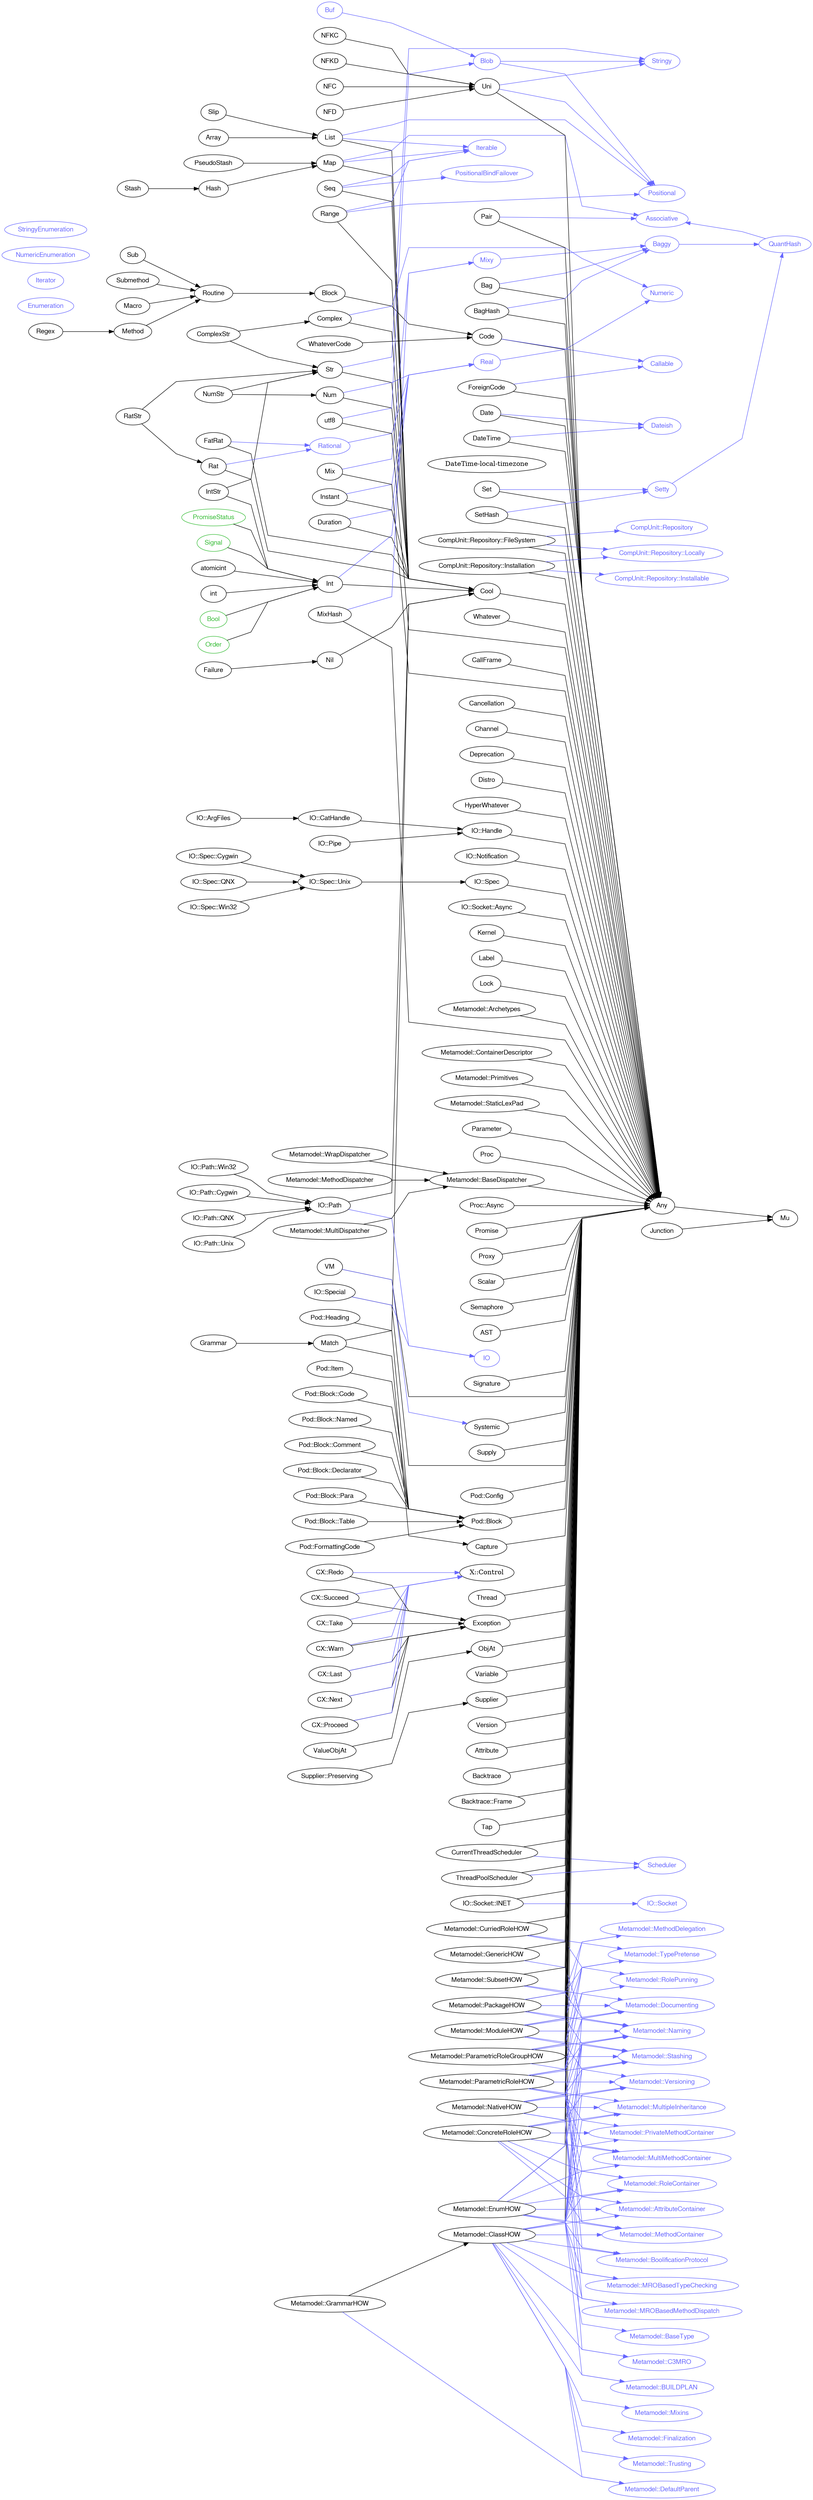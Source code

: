 digraph "perl6-type-graph" {
    rankdir=LR;
    splines=polyline;
    overlap=false; 
    // Layout hints

    subgraph "cluster: Mu children" {
        rank=same;
        style=invis;
        "Any";
        "Junction";
    }
    subgraph "cluster: Pod:: top level" {
        rank=same;
        style=invis;
        "Pod::Config";
        "Pod::Block";
    }
    subgraph "cluster: Date/time handling" {
        rank=same;
        style=invis;
        "Date";
        "DateTime";
        "DateTime-local-timezone";
    }
    subgraph "cluster: Collection roles" {
        rank=same;
        style=invis;
        "Positional";
        "Associative";
        "Baggy";
    }

    // Types
    "Mu" [color="#000000", fontcolor="#000000", href="/type/Mu", fontname="FreeSans"];
    "Any" [color="#000000", fontcolor="#000000", href="/type/Any", fontname="FreeSans"];
    "AST" [color="#000000", fontcolor="#000000", href="/type/AST", fontname="FreeSans"];
    "Cool" [color="#000000", fontcolor="#000000", href="/type/Cool", fontname="FreeSans"];
    "Positional" [color="#6666FF", fontcolor="#6666FF", href="/type/Positional", fontname="FreeSans"];
    "Iterable" [color="#6666FF", fontcolor="#6666FF", href="/type/Iterable", fontname="FreeSans"];
    "List" [color="#000000", fontcolor="#000000", href="/type/List", fontname="FreeSans"];
    "Array" [color="#000000", fontcolor="#000000", href="/type/Array", fontname="FreeSans"];
    "Associative" [color="#6666FF", fontcolor="#6666FF", href="/type/Associative", fontname="FreeSans"];
    "Attribute" [color="#000000", fontcolor="#000000", href="/type/Attribute", fontname="FreeSans"];
    "Backtrace" [color="#000000", fontcolor="#000000", href="/type/Backtrace", fontname="FreeSans"];
    "Backtrace::Frame" [color="#000000", fontcolor="#000000", href="/type/Backtrace::Frame", fontname="FreeSans"];
    "QuantHash" [color="#6666FF", fontcolor="#6666FF", href="/type/QuantHash", fontname="FreeSans"];
    "Baggy" [color="#6666FF", fontcolor="#6666FF", href="/type/Baggy", fontname="FreeSans"];
    "Bag" [color="#000000", fontcolor="#000000", href="/type/Bag", fontname="FreeSans"];
    "BagHash" [color="#000000", fontcolor="#000000", href="/type/BagHash", fontname="FreeSans"];
    "Stringy" [color="#6666FF", fontcolor="#6666FF", href="/type/Stringy", fontname="FreeSans"];
    "Blob" [color="#6666FF", fontcolor="#6666FF", href="/type/Blob", fontname="FreeSans"];
    "Callable" [color="#6666FF", fontcolor="#6666FF", href="/type/Callable", fontname="FreeSans"];
    "Code" [color="#000000", fontcolor="#000000", href="/type/Code", fontname="FreeSans"];
    "Block" [color="#000000", fontcolor="#000000", href="/type/Block", fontname="FreeSans"];
    "Numeric" [color="#6666FF", fontcolor="#6666FF", href="/type/Numeric", fontname="FreeSans"];
    "Real" [color="#6666FF", fontcolor="#6666FF", href="/type/Real", fontname="FreeSans"];
    "Int" [color="#000000", fontcolor="#000000", href="/type/Int", fontname="FreeSans"];
    "Bool" [color="#33BB33", fontcolor="#33BB33", href="/type/Bool", fontname="FreeSans"];
    "Buf" [color="#6666FF", fontcolor="#6666FF", href="/type/Buf", fontname="FreeSans"];
    "Exception" [color="#000000", fontcolor="#000000", href="/type/Exception", fontname="FreeSans"];
    "CX::Last" [color="#000000", fontcolor="#000000", href="/type/CX::Last", fontname="FreeSans"];
    "CX::Next" [color="#000000", fontcolor="#000000", href="/type/CX::Next", fontname="FreeSans"];
    "CX::Proceed" [color="#000000", fontcolor="#000000", href="/type/CX::Proceed", fontname="FreeSans"];
    "CX::Redo" [color="#000000", fontcolor="#000000", href="/type/CX::Redo", fontname="FreeSans"];
    "CX::Succeed" [color="#000000", fontcolor="#000000", href="/type/CX::Succeed", fontname="FreeSans"];
    "CX::Take" [color="#000000", fontcolor="#000000", href="/type/CX::Take", fontname="FreeSans"];
    "CX::Warn" [color="#000000", fontcolor="#000000", href="/type/CX::Warn", fontname="FreeSans"];
    "CallFrame" [color="#000000", fontcolor="#000000", href="/type/CallFrame", fontname="FreeSans"];
    "Cancellation" [color="#000000", fontcolor="#000000", href="/type/Cancellation", fontname="FreeSans"];
    "Capture" [color="#000000", fontcolor="#000000", href="/type/Capture", fontname="FreeSans"];
    "Channel" [color="#000000", fontcolor="#000000", href="/type/Channel", fontname="FreeSans"];
    "CompUnit::Repository" [color="#6666FF", fontcolor="#6666FF", href="/type/CompUnit::Repository", fontname="FreeSans"];
    "CompUnit::Repository::Locally" [color="#6666FF", fontcolor="#6666FF", href="/type/CompUnit::Repository::Locally", fontname="FreeSans"];
    "CompUnit::Repository::FileSystem" [color="#000000", fontcolor="#000000", href="/type/CompUnit::Repository::FileSystem", fontname="FreeSans"];
    "CompUnit::Repository::Installable" [color="#6666FF", fontcolor="#6666FF", href="/type/CompUnit::Repository::Installable", fontname="FreeSans"];
    "CompUnit::Repository::Installation" [color="#000000", fontcolor="#000000", href="/type/CompUnit::Repository::Installation", fontname="FreeSans"];
    "Complex" [color="#000000", fontcolor="#000000", href="/type/Complex", fontname="FreeSans"];
    "Str" [color="#000000", fontcolor="#000000", href="/type/Str", fontname="FreeSans"];
    "ComplexStr" [color="#000000", fontcolor="#000000", href="/type/ComplexStr", fontname="FreeSans"];
    "Scheduler" [color="#6666FF", fontcolor="#6666FF", href="/type/Scheduler", fontname="FreeSans"];
    "CurrentThreadScheduler" [color="#000000", fontcolor="#000000", href="/type/CurrentThreadScheduler", fontname="FreeSans"];
    "Dateish" [color="#6666FF", fontcolor="#6666FF", href="/type/Dateish", fontname="FreeSans"];
    "Date" [color="#000000", fontcolor="#000000", href="/type/Date", fontname="FreeSans"];
    "DateTime" [color="#000000", fontcolor="#000000", href="/type/DateTime", fontname="FreeSans"];
    "Deprecation" [color="#000000", fontcolor="#000000", href="/type/Deprecation", fontname="FreeSans"];
    "Distro" [color="#000000", fontcolor="#000000", href="/type/Distro", fontname="FreeSans"];
    "Duration" [color="#000000", fontcolor="#000000", href="/type/Duration", fontname="FreeSans"];
    "Enumeration" [color="#6666FF", fontcolor="#6666FF", href="/type/Enumeration", fontname="FreeSans"];
    "Nil" [color="#000000", fontcolor="#000000", href="/type/Nil", fontname="FreeSans"];
    "Failure" [color="#000000", fontcolor="#000000", href="/type/Failure", fontname="FreeSans"];
    "Rational" [color="#6666FF", fontcolor="#6666FF", href="/type/Rational", fontname="FreeSans"];
    "FatRat" [color="#000000", fontcolor="#000000", href="/type/FatRat", fontname="FreeSans"];
    "ForeignCode" [color="#000000", fontcolor="#000000", href="/type/ForeignCode", fontname="FreeSans"];
    "Match" [color="#000000", fontcolor="#000000", href="/type/Match", fontname="FreeSans"];
    "Grammar" [color="#000000", fontcolor="#000000", href="/type/Grammar", fontname="FreeSans"];
    "Map" [color="#000000", fontcolor="#000000", href="/type/Map", fontname="FreeSans"];
    "Hash" [color="#000000", fontcolor="#000000", href="/type/Hash", fontname="FreeSans"];
    "HyperWhatever" [color="#000000", fontcolor="#000000", href="/type/HyperWhatever", fontname="FreeSans"];
    "IO" [color="#6666FF", fontcolor="#6666FF", href="/type/IO", fontname="FreeSans"];
    "IO::Handle" [color="#000000", fontcolor="#000000", href="/type/IO::Handle", fontname="FreeSans"];
    "IO::CatHandle" [color="#000000", fontcolor="#000000", href="/type/IO::CatHandle", fontname="FreeSans"];
    "IO::ArgFiles" [color="#000000", fontcolor="#000000", href="/type/IO::ArgFiles", fontname="FreeSans"];
    "IO::Notification" [color="#000000", fontcolor="#000000", href="/type/IO::Notification", fontname="FreeSans"];
    "IO::Path" [color="#000000", fontcolor="#000000", href="/type/IO::Path", fontname="FreeSans"];
    "IO::Path::Cygwin" [color="#000000", fontcolor="#000000", href="/type/IO::Path::Cygwin", fontname="FreeSans"];
    "IO::Path::QNX" [color="#000000", fontcolor="#000000", href="/type/IO::Path::QNX", fontname="FreeSans"];
    "IO::Path::Unix" [color="#000000", fontcolor="#000000", href="/type/IO::Path::Unix", fontname="FreeSans"];
    "IO::Path::Win32" [color="#000000", fontcolor="#000000", href="/type/IO::Path::Win32", fontname="FreeSans"];
    "IO::Pipe" [color="#000000", fontcolor="#000000", href="/type/IO::Pipe", fontname="FreeSans"];
    "IO::Socket" [color="#6666FF", fontcolor="#6666FF", href="/type/IO::Socket", fontname="FreeSans"];
    "IO::Socket::Async" [color="#000000", fontcolor="#000000", href="/type/IO::Socket::Async", fontname="FreeSans"];
    "IO::Socket::INET" [color="#000000", fontcolor="#000000", href="/type/IO::Socket::INET", fontname="FreeSans"];
    "IO::Spec" [color="#000000", fontcolor="#000000", href="/type/IO::Spec", fontname="FreeSans"];
    "IO::Spec::Unix" [color="#000000", fontcolor="#000000", href="/type/IO::Spec::Unix", fontname="FreeSans"];
    "IO::Spec::Cygwin" [color="#000000", fontcolor="#000000", href="/type/IO::Spec::Cygwin", fontname="FreeSans"];
    "IO::Spec::QNX" [color="#000000", fontcolor="#000000", href="/type/IO::Spec::QNX", fontname="FreeSans"];
    "IO::Spec::Win32" [color="#000000", fontcolor="#000000", href="/type/IO::Spec::Win32", fontname="FreeSans"];
    "IO::Special" [color="#000000", fontcolor="#000000", href="/type/IO::Special", fontname="FreeSans"];
    "Instant" [color="#000000", fontcolor="#000000", href="/type/Instant", fontname="FreeSans"];
    "IntStr" [color="#000000", fontcolor="#000000", href="/type/IntStr", fontname="FreeSans"];
    "Iterator" [color="#6666FF", fontcolor="#6666FF", href="/type/Iterator", fontname="FreeSans"];
    "Junction" [color="#000000", fontcolor="#000000", href="/type/Junction", fontname="FreeSans"];
    "Kernel" [color="#000000", fontcolor="#000000", href="/type/Kernel", fontname="FreeSans"];
    "Label" [color="#000000", fontcolor="#000000", href="/type/Label", fontname="FreeSans"];
    "Lock" [color="#000000", fontcolor="#000000", href="/type/Lock", fontname="FreeSans"];
    "Routine" [color="#000000", fontcolor="#000000", href="/type/Routine", fontname="FreeSans"];
    "Macro" [color="#000000", fontcolor="#000000", href="/type/Macro", fontname="FreeSans"];
    "Metamodel::Archetypes" [color="#000000", fontcolor="#000000", href="/type/Metamodel::Archetypes", fontname="FreeSans"];
    "Metamodel::AttributeContainer" [color="#6666FF", fontcolor="#6666FF", href="/type/Metamodel::AttributeContainer", fontname="FreeSans"];
    "Metamodel::BUILDPLAN" [color="#6666FF", fontcolor="#6666FF", href="/type/Metamodel::BUILDPLAN", fontname="FreeSans"];
    "Metamodel::BaseDispatcher" [color="#000000", fontcolor="#000000", href="/type/Metamodel::BaseDispatcher", fontname="FreeSans"];
    "Metamodel::BaseType" [color="#6666FF", fontcolor="#6666FF", href="/type/Metamodel::BaseType", fontname="FreeSans"];
    "Metamodel::BoolificationProtocol" [color="#6666FF", fontcolor="#6666FF", href="/type/Metamodel::BoolificationProtocol", fontname="FreeSans"];
    "Metamodel::C3MRO" [color="#6666FF", fontcolor="#6666FF", href="/type/Metamodel::C3MRO", fontname="FreeSans"];
    "Metamodel::Naming" [color="#6666FF", fontcolor="#6666FF", href="/type/Metamodel::Naming", fontname="FreeSans"];
    "Metamodel::Documenting" [color="#6666FF", fontcolor="#6666FF", href="/type/Metamodel::Documenting", fontname="FreeSans"];
    "Metamodel::Versioning" [color="#6666FF", fontcolor="#6666FF", href="/type/Metamodel::Versioning", fontname="FreeSans"];
    "Metamodel::Stashing" [color="#6666FF", fontcolor="#6666FF", href="/type/Metamodel::Stashing", fontname="FreeSans"];
    "Metamodel::Finalization" [color="#6666FF", fontcolor="#6666FF", href="/type/Metamodel::Finalization", fontname="FreeSans"];
    "Metamodel::MethodContainer" [color="#6666FF", fontcolor="#6666FF", href="/type/Metamodel::MethodContainer", fontname="FreeSans"];
    "Metamodel::PrivateMethodContainer" [color="#6666FF", fontcolor="#6666FF", href="/type/Metamodel::PrivateMethodContainer", fontname="FreeSans"];
    "Metamodel::MultiMethodContainer" [color="#6666FF", fontcolor="#6666FF", href="/type/Metamodel::MultiMethodContainer", fontname="FreeSans"];
    "Metamodel::RoleContainer" [color="#6666FF", fontcolor="#6666FF", href="/type/Metamodel::RoleContainer", fontname="FreeSans"];
    "Metamodel::MultipleInheritance" [color="#6666FF", fontcolor="#6666FF", href="/type/Metamodel::MultipleInheritance", fontname="FreeSans"];
    "Metamodel::DefaultParent" [color="#6666FF", fontcolor="#6666FF", href="/type/Metamodel::DefaultParent", fontname="FreeSans"];
    "Metamodel::MROBasedMethodDispatch" [color="#6666FF", fontcolor="#6666FF", href="/type/Metamodel::MROBasedMethodDispatch", fontname="FreeSans"];
    "Metamodel::MROBasedTypeChecking" [color="#6666FF", fontcolor="#6666FF", href="/type/Metamodel::MROBasedTypeChecking", fontname="FreeSans"];
    "Metamodel::Trusting" [color="#6666FF", fontcolor="#6666FF", href="/type/Metamodel::Trusting", fontname="FreeSans"];
    "Metamodel::Mixins" [color="#6666FF", fontcolor="#6666FF", href="/type/Metamodel::Mixins", fontname="FreeSans"];
    "Metamodel::ClassHOW" [color="#000000", fontcolor="#000000", href="/type/Metamodel::ClassHOW", fontname="FreeSans"];
    "Metamodel::ConcreteRoleHOW" [color="#000000", fontcolor="#000000", href="/type/Metamodel::ConcreteRoleHOW", fontname="FreeSans"];
    "Metamodel::ContainerDescriptor" [color="#000000", fontcolor="#000000", href="/type/Metamodel::ContainerDescriptor", fontname="FreeSans"];
    "Metamodel::RolePunning" [color="#6666FF", fontcolor="#6666FF", href="/type/Metamodel::RolePunning", fontname="FreeSans"];
    "Metamodel::TypePretense" [color="#6666FF", fontcolor="#6666FF", href="/type/Metamodel::TypePretense", fontname="FreeSans"];
    "Metamodel::CurriedRoleHOW" [color="#000000", fontcolor="#000000", href="/type/Metamodel::CurriedRoleHOW", fontname="FreeSans"];
    "Metamodel::EnumHOW" [color="#000000", fontcolor="#000000", href="/type/Metamodel::EnumHOW", fontname="FreeSans"];
    "Metamodel::GenericHOW" [color="#000000", fontcolor="#000000", href="/type/Metamodel::GenericHOW", fontname="FreeSans"];
    "Metamodel::GrammarHOW" [color="#000000", fontcolor="#000000", href="/type/Metamodel::GrammarHOW", fontname="FreeSans"];
    "Metamodel::MethodDelegation" [color="#6666FF", fontcolor="#6666FF", href="/type/Metamodel::MethodDelegation", fontname="FreeSans"];
    "Metamodel::MethodDispatcher" [color="#000000", fontcolor="#000000", href="/type/Metamodel::MethodDispatcher", fontname="FreeSans"];
    "Metamodel::ModuleHOW" [color="#000000", fontcolor="#000000", href="/type/Metamodel::ModuleHOW", fontname="FreeSans"];
    "Metamodel::MultiDispatcher" [color="#000000", fontcolor="#000000", href="/type/Metamodel::MultiDispatcher", fontname="FreeSans"];
    "Metamodel::NativeHOW" [color="#000000", fontcolor="#000000", href="/type/Metamodel::NativeHOW", fontname="FreeSans"];
    "Metamodel::PackageHOW" [color="#000000", fontcolor="#000000", href="/type/Metamodel::PackageHOW", fontname="FreeSans"];
    "Metamodel::ParametricRoleGroupHOW" [color="#000000", fontcolor="#000000", href="/type/Metamodel::ParametricRoleGroupHOW", fontname="FreeSans"];
    "Metamodel::ParametricRoleHOW" [color="#000000", fontcolor="#000000", href="/type/Metamodel::ParametricRoleHOW", fontname="FreeSans"];
    "Metamodel::Primitives" [color="#000000", fontcolor="#000000", href="/type/Metamodel::Primitives", fontname="FreeSans"];
    "Metamodel::StaticLexPad" [color="#000000", fontcolor="#000000", href="/type/Metamodel::StaticLexPad", fontname="FreeSans"];
    "Metamodel::SubsetHOW" [color="#000000", fontcolor="#000000", href="/type/Metamodel::SubsetHOW", fontname="FreeSans"];
    "Metamodel::WrapDispatcher" [color="#000000", fontcolor="#000000", href="/type/Metamodel::WrapDispatcher", fontname="FreeSans"];
    "Method" [color="#000000", fontcolor="#000000", href="/type/Method", fontname="FreeSans"];
    "Mixy" [color="#6666FF", fontcolor="#6666FF", href="/type/Mixy", fontname="FreeSans"];
    "Mix" [color="#000000", fontcolor="#000000", href="/type/Mix", fontname="FreeSans"];
    "MixHash" [color="#000000", fontcolor="#000000", href="/type/MixHash", fontname="FreeSans"];
    "Uni" [color="#000000", fontcolor="#000000", href="/type/Uni", fontname="FreeSans"];
    "NFC" [color="#000000", fontcolor="#000000", href="/type/NFC", fontname="FreeSans"];
    "NFD" [color="#000000", fontcolor="#000000", href="/type/NFD", fontname="FreeSans"];
    "NFKC" [color="#000000", fontcolor="#000000", href="/type/NFKC", fontname="FreeSans"];
    "NFKD" [color="#000000", fontcolor="#000000", href="/type/NFKD", fontname="FreeSans"];
    "Num" [color="#000000", fontcolor="#000000", href="/type/Num", fontname="FreeSans"];
    "NumStr" [color="#000000", fontcolor="#000000", href="/type/NumStr", fontname="FreeSans"];
    "NumericEnumeration" [color="#6666FF", fontcolor="#6666FF", href="/type/NumericEnumeration", fontname="FreeSans"];
    "ObjAt" [color="#000000", fontcolor="#000000", href="/type/ObjAt", fontname="FreeSans"];
    "Order" [color="#33BB33", fontcolor="#33BB33", href="/type/Order", fontname="FreeSans"];
    "Pair" [color="#000000", fontcolor="#000000", href="/type/Pair", fontname="FreeSans"];
    "Parameter" [color="#000000", fontcolor="#000000", href="/type/Parameter", fontname="FreeSans"];
    "Pod::Block" [color="#000000", fontcolor="#000000", href="/type/Pod::Block", fontname="FreeSans"];
    "Pod::Block::Code" [color="#000000", fontcolor="#000000", href="/type/Pod::Block::Code", fontname="FreeSans"];
    "Pod::Block::Comment" [color="#000000", fontcolor="#000000", href="/type/Pod::Block::Comment", fontname="FreeSans"];
    "Pod::Block::Declarator" [color="#000000", fontcolor="#000000", href="/type/Pod::Block::Declarator", fontname="FreeSans"];
    "Pod::Block::Named" [color="#000000", fontcolor="#000000", href="/type/Pod::Block::Named", fontname="FreeSans"];
    "Pod::Block::Para" [color="#000000", fontcolor="#000000", href="/type/Pod::Block::Para", fontname="FreeSans"];
    "Pod::Block::Table" [color="#000000", fontcolor="#000000", href="/type/Pod::Block::Table", fontname="FreeSans"];
    "Pod::Config" [color="#000000", fontcolor="#000000", href="/type/Pod::Config", fontname="FreeSans"];
    "Pod::FormattingCode" [color="#000000", fontcolor="#000000", href="/type/Pod::FormattingCode", fontname="FreeSans"];
    "Pod::Heading" [color="#000000", fontcolor="#000000", href="/type/Pod::Heading", fontname="FreeSans"];
    "Pod::Item" [color="#000000", fontcolor="#000000", href="/type/Pod::Item", fontname="FreeSans"];
    "PositionalBindFailover" [color="#6666FF", fontcolor="#6666FF", href="/type/PositionalBindFailover", fontname="FreeSans"];
    "Proc" [color="#000000", fontcolor="#000000", href="/type/Proc", fontname="FreeSans"];
    "Proc::Async" [color="#000000", fontcolor="#000000", href="/type/Proc::Async", fontname="FreeSans"];
    "Promise" [color="#000000", fontcolor="#000000", href="/type/Promise", fontname="FreeSans"];
    "PromiseStatus" [color="#33BB33", fontcolor="#33BB33", href="/type/PromiseStatus", fontname="FreeSans"];
    "Proxy" [color="#000000", fontcolor="#000000", href="/type/Proxy", fontname="FreeSans"];
    "PseudoStash" [color="#000000", fontcolor="#000000", href="/type/PseudoStash", fontname="FreeSans"];
    "Range" [color="#000000", fontcolor="#000000", href="/type/Range", fontname="FreeSans"];
    "Rat" [color="#000000", fontcolor="#000000", href="/type/Rat", fontname="FreeSans"];
    "RatStr" [color="#000000", fontcolor="#000000", href="/type/RatStr", fontname="FreeSans"];
    "Regex" [color="#000000", fontcolor="#000000", href="/type/Regex", fontname="FreeSans"];
    "Scalar" [color="#000000", fontcolor="#000000", href="/type/Scalar", fontname="FreeSans"];
    "Semaphore" [color="#000000", fontcolor="#000000", href="/type/Semaphore", fontname="FreeSans"];
    "Seq" [color="#000000", fontcolor="#000000", href="/type/Seq", fontname="FreeSans"];
    "Setty" [color="#6666FF", fontcolor="#6666FF", href="/type/Setty", fontname="FreeSans"];
    "Set" [color="#000000", fontcolor="#000000", href="/type/Set", fontname="FreeSans"];
    "SetHash" [color="#000000", fontcolor="#000000", href="/type/SetHash", fontname="FreeSans"];
    "Signal" [color="#33BB33", fontcolor="#33BB33", href="/type/Signal", fontname="FreeSans"];
    "Signature" [color="#000000", fontcolor="#000000", href="/type/Signature", fontname="FreeSans"];
    "Slip" [color="#000000", fontcolor="#000000", href="/type/Slip", fontname="FreeSans"];
    "Stash" [color="#000000", fontcolor="#000000", href="/type/Stash", fontname="FreeSans"];
    "StringyEnumeration" [color="#6666FF", fontcolor="#6666FF", href="/type/StringyEnumeration", fontname="FreeSans"];
    "Sub" [color="#000000", fontcolor="#000000", href="/type/Sub", fontname="FreeSans"];
    "Submethod" [color="#000000", fontcolor="#000000", href="/type/Submethod", fontname="FreeSans"];
    "Supplier" [color="#000000", fontcolor="#000000", href="/type/Supplier", fontname="FreeSans"];
    "Supplier::Preserving" [color="#000000", fontcolor="#000000", href="/type/Supplier::Preserving", fontname="FreeSans"];
    "Supply" [color="#000000", fontcolor="#000000", href="/type/Supply", fontname="FreeSans"];
    "Systemic" [color="#000000", fontcolor="#000000", href="/type/Systemic", fontname="FreeSans"];
    "Tap" [color="#000000", fontcolor="#000000", href="/type/Tap", fontname="FreeSans"];
    "Thread" [color="#000000", fontcolor="#000000", href="/type/Thread", fontname="FreeSans"];
    "ThreadPoolScheduler" [color="#000000", fontcolor="#000000", href="/type/ThreadPoolScheduler", fontname="FreeSans"];
    "VM" [color="#000000", fontcolor="#000000", href="/type/VM", fontname="FreeSans"];
    "ValueObjAt" [color="#000000", fontcolor="#000000", href="/type/ValueObjAt", fontname="FreeSans"];
    "Variable" [color="#000000", fontcolor="#000000", href="/type/Variable", fontname="FreeSans"];
    "Version" [color="#000000", fontcolor="#000000", href="/type/Version", fontname="FreeSans"];
    "Whatever" [color="#000000", fontcolor="#000000", href="/type/Whatever", fontname="FreeSans"];
    "WhateverCode" [color="#000000", fontcolor="#000000", href="/type/WhateverCode", fontname="FreeSans"];
    "atomicint" [color="#000000", fontcolor="#000000", href="/type/atomicint", fontname="FreeSans"];
    "int" [color="#000000", fontcolor="#000000", href="/type/int", fontname="FreeSans"];
    "utf8" [color="#000000", fontcolor="#000000", href="/type/utf8", fontname="FreeSans"];

    // Superclasses
    "Any" -> "Mu" [color="#000000"];
    "AST" -> "Any" [color="#000000"];
    "Cool" -> "Any" [color="#000000"];
    "List" -> "Cool" [color="#000000"];
    "Array" -> "List" [color="#000000"];
    "Attribute" -> "Any" [color="#000000"];
    "Backtrace" -> "Any" [color="#000000"];
    "Backtrace::Frame" -> "Any" [color="#000000"];
    "Bag" -> "Any" [color="#000000"];
    "BagHash" -> "Any" [color="#000000"];
    "Code" -> "Any" [color="#000000"];
    "Block" -> "Code" [color="#000000"];
    "Int" -> "Cool" [color="#000000"];
    "Bool" -> "Int" [color="#000000"];
    "Exception" -> "Any" [color="#000000"];
    "CX::Last" -> "Exception" [color="#000000"];
    "CX::Next" -> "Exception" [color="#000000"];
    "CX::Proceed" -> "Exception" [color="#000000"];
    "CX::Redo" -> "Exception" [color="#000000"];
    "CX::Succeed" -> "Exception" [color="#000000"];
    "CX::Take" -> "Exception" [color="#000000"];
    "CX::Warn" -> "Exception" [color="#000000"];
    "CallFrame" -> "Any" [color="#000000"];
    "Cancellation" -> "Any" [color="#000000"];
    "Capture" -> "Any" [color="#000000"];
    "Channel" -> "Any" [color="#000000"];
    "CompUnit::Repository::FileSystem" -> "Any" [color="#000000"];
    "CompUnit::Repository::Installation" -> "Any" [color="#000000"];
    "Complex" -> "Cool" [color="#000000"];
    "Str" -> "Cool" [color="#000000"];
    "ComplexStr" -> "Complex" [color="#000000"];
    "ComplexStr" -> "Str" [color="#000000"];
    "CurrentThreadScheduler" -> "Any" [color="#000000"];
    "Date" -> "Any" [color="#000000"];
    "DateTime" -> "Any" [color="#000000"];
    "Deprecation" -> "Any" [color="#000000"];
    "Distro" -> "Any" [color="#000000"];
    "Duration" -> "Cool" [color="#000000"];
    "Nil" -> "Cool" [color="#000000"];
    "Failure" -> "Nil" [color="#000000"];
    "FatRat" -> "Cool" [color="#000000"];
    "ForeignCode" -> "Any" [color="#000000"];
    "Match" -> "Capture" [color="#000000"];
    "Match" -> "Cool" [color="#000000"];
    "Grammar" -> "Match" [color="#000000"];
    "Map" -> "Cool" [color="#000000"];
    "Hash" -> "Map" [color="#000000"];
    "HyperWhatever" -> "Any" [color="#000000"];
    "IO::Handle" -> "Any" [color="#000000"];
    "IO::CatHandle" -> "IO::Handle" [color="#000000"];
    "IO::ArgFiles" -> "IO::CatHandle" [color="#000000"];
    "IO::Notification" -> "Any" [color="#000000"];
    "IO::Path" -> "Cool" [color="#000000"];
    "IO::Path::Cygwin" -> "IO::Path" [color="#000000"];
    "IO::Path::QNX" -> "IO::Path" [color="#000000"];
    "IO::Path::Unix" -> "IO::Path" [color="#000000"];
    "IO::Path::Win32" -> "IO::Path" [color="#000000"];
    "IO::Pipe" -> "IO::Handle" [color="#000000"];
    "IO::Socket::Async" -> "Any" [color="#000000"];
    "IO::Socket::INET" -> "Any" [color="#000000"];
    "IO::Spec" -> "Any" [color="#000000"];
    "IO::Spec::Unix" -> "IO::Spec" [color="#000000"];
    "IO::Spec::Cygwin" -> "IO::Spec::Unix" [color="#000000"];
    "IO::Spec::QNX" -> "IO::Spec::Unix" [color="#000000"];
    "IO::Spec::Win32" -> "IO::Spec::Unix" [color="#000000"];
    "IO::Special" -> "Any" [color="#000000"];
    "Instant" -> "Cool" [color="#000000"];
    "IntStr" -> "Int" [color="#000000"];
    "IntStr" -> "Str" [color="#000000"];
    "Junction" -> "Mu" [color="#000000"];
    "Kernel" -> "Any" [color="#000000"];
    "Label" -> "Any" [color="#000000"];
    "Lock" -> "Any" [color="#000000"];
    "Routine" -> "Block" [color="#000000"];
    "Macro" -> "Routine" [color="#000000"];
    "Metamodel::Archetypes" -> "Any" [color="#000000"];
    "Metamodel::BaseDispatcher" -> "Any" [color="#000000"];
    "Metamodel::ClassHOW" -> "Any" [color="#000000"];
    "Metamodel::ConcreteRoleHOW" -> "Any" [color="#000000"];
    "Metamodel::ContainerDescriptor" -> "Any" [color="#000000"];
    "Metamodel::CurriedRoleHOW" -> "Any" [color="#000000"];
    "Metamodel::EnumHOW" -> "Any" [color="#000000"];
    "Metamodel::GenericHOW" -> "Any" [color="#000000"];
    "Metamodel::GrammarHOW" -> "Metamodel::ClassHOW" [color="#000000"];
    "Metamodel::MethodDispatcher" -> "Metamodel::BaseDispatcher" [color="#000000"];
    "Metamodel::ModuleHOW" -> "Any" [color="#000000"];
    "Metamodel::MultiDispatcher" -> "Metamodel::BaseDispatcher" [color="#000000"];
    "Metamodel::NativeHOW" -> "Any" [color="#000000"];
    "Metamodel::PackageHOW" -> "Any" [color="#000000"];
    "Metamodel::ParametricRoleGroupHOW" -> "Any" [color="#000000"];
    "Metamodel::ParametricRoleHOW" -> "Any" [color="#000000"];
    "Metamodel::Primitives" -> "Any" [color="#000000"];
    "Metamodel::StaticLexPad" -> "Any" [color="#000000"];
    "Metamodel::SubsetHOW" -> "Any" [color="#000000"];
    "Metamodel::WrapDispatcher" -> "Metamodel::BaseDispatcher" [color="#000000"];
    "Method" -> "Routine" [color="#000000"];
    "Mix" -> "Any" [color="#000000"];
    "MixHash" -> "Any" [color="#000000"];
    "Uni" -> "Any" [color="#000000"];
    "NFC" -> "Uni" [color="#000000"];
    "NFD" -> "Uni" [color="#000000"];
    "NFKC" -> "Uni" [color="#000000"];
    "NFKD" -> "Uni" [color="#000000"];
    "Num" -> "Cool" [color="#000000"];
    "NumStr" -> "Num" [color="#000000"];
    "NumStr" -> "Str" [color="#000000"];
    "ObjAt" -> "Any" [color="#000000"];
    "Order" -> "Int" [color="#000000"];
    "Pair" -> "Any" [color="#000000"];
    "Parameter" -> "Any" [color="#000000"];
    "Pod::Block" -> "Any" [color="#000000"];
    "Pod::Block::Code" -> "Pod::Block" [color="#000000"];
    "Pod::Block::Comment" -> "Pod::Block" [color="#000000"];
    "Pod::Block::Declarator" -> "Pod::Block" [color="#000000"];
    "Pod::Block::Named" -> "Pod::Block" [color="#000000"];
    "Pod::Block::Para" -> "Pod::Block" [color="#000000"];
    "Pod::Block::Table" -> "Pod::Block" [color="#000000"];
    "Pod::Config" -> "Any" [color="#000000"];
    "Pod::FormattingCode" -> "Pod::Block" [color="#000000"];
    "Pod::Heading" -> "Pod::Block" [color="#000000"];
    "Pod::Item" -> "Pod::Block" [color="#000000"];
    "Proc" -> "Any" [color="#000000"];
    "Proc::Async" -> "Any" [color="#000000"];
    "Promise" -> "Any" [color="#000000"];
    "PromiseStatus" -> "Int" [color="#000000"];
    "Proxy" -> "Any" [color="#000000"];
    "PseudoStash" -> "Map" [color="#000000"];
    "Range" -> "Cool" [color="#000000"];
    "Rat" -> "Cool" [color="#000000"];
    "RatStr" -> "Rat" [color="#000000"];
    "RatStr" -> "Str" [color="#000000"];
    "Regex" -> "Method" [color="#000000"];
    "Scalar" -> "Any" [color="#000000"];
    "Semaphore" -> "Any" [color="#000000"];
    "Seq" -> "Cool" [color="#000000"];
    "Set" -> "Any" [color="#000000"];
    "SetHash" -> "Any" [color="#000000"];
    "Signal" -> "Int" [color="#000000"];
    "Signature" -> "Any" [color="#000000"];
    "Slip" -> "List" [color="#000000"];
    "Stash" -> "Hash" [color="#000000"];
    "Sub" -> "Routine" [color="#000000"];
    "Submethod" -> "Routine" [color="#000000"];
    "Supplier" -> "Any" [color="#000000"];
    "Supplier::Preserving" -> "Supplier" [color="#000000"];
    "Supply" -> "Any" [color="#000000"];
    "Systemic" -> "Any" [color="#000000"];
    "Tap" -> "Any" [color="#000000"];
    "Thread" -> "Any" [color="#000000"];
    "ThreadPoolScheduler" -> "Any" [color="#000000"];
    "VM" -> "Any" [color="#000000"];
    "ValueObjAt" -> "ObjAt" [color="#000000"];
    "Variable" -> "Any" [color="#000000"];
    "Version" -> "Any" [color="#000000"];
    "Whatever" -> "Any" [color="#000000"];
    "WhateverCode" -> "Code" [color="#000000"];
    "atomicint" -> "Int" [color="#000000"];
    "int" -> "Int" [color="#000000"];
    "utf8" -> "Any" [color="#000000"];

    // Roles
    "List" -> "Positional" [color="#6666FF"];
    "List" -> "Iterable" [color="#6666FF"];
    "QuantHash" -> "Associative" [color="#6666FF"];
    "Baggy" -> "QuantHash" [color="#6666FF"];
    "Bag" -> "Baggy" [color="#6666FF"];
    "BagHash" -> "Baggy" [color="#6666FF"];
    "Blob" -> "Positional" [color="#6666FF"];
    "Blob" -> "Stringy" [color="#6666FF"];
    "Code" -> "Callable" [color="#6666FF"];
    "Real" -> "Numeric" [color="#6666FF"];
    "Int" -> "Real" [color="#6666FF"];
    "Buf" -> "Blob" [color="#6666FF"];
    "CX::Last" -> "X::Control" [color="#6666FF"];
    "CX::Next" -> "X::Control" [color="#6666FF"];
    "CX::Proceed" -> "X::Control" [color="#6666FF"];
    "CX::Redo" -> "X::Control" [color="#6666FF"];
    "CX::Succeed" -> "X::Control" [color="#6666FF"];
    "CX::Take" -> "X::Control" [color="#6666FF"];
    "CX::Warn" -> "X::Control" [color="#6666FF"];
    "CompUnit::Repository::FileSystem" -> "CompUnit::Repository::Locally" [color="#6666FF"];
    "CompUnit::Repository::FileSystem" -> "CompUnit::Repository" [color="#6666FF"];
    "CompUnit::Repository::Installation" -> "CompUnit::Repository::Locally" [color="#6666FF"];
    "CompUnit::Repository::Installation" -> "CompUnit::Repository::Installable" [color="#6666FF"];
    "Complex" -> "Numeric" [color="#6666FF"];
    "Str" -> "Stringy" [color="#6666FF"];
    "CurrentThreadScheduler" -> "Scheduler" [color="#6666FF"];
    "Date" -> "Dateish" [color="#6666FF"];
    "DateTime" -> "Dateish" [color="#6666FF"];
    "Duration" -> "Real" [color="#6666FF"];
    "Rational" -> "Real" [color="#6666FF"];
    "FatRat" -> "Rational" [color="#6666FF"];
    "ForeignCode" -> "Callable" [color="#6666FF"];
    "Map" -> "Iterable" [color="#6666FF"];
    "Map" -> "Associative" [color="#6666FF"];
    "IO::Path" -> "IO" [color="#6666FF"];
    "IO::Socket::INET" -> "IO::Socket" [color="#6666FF"];
    "IO::Special" -> "IO" [color="#6666FF"];
    "Instant" -> "Real" [color="#6666FF"];
    "Metamodel::ClassHOW" -> "Metamodel::Naming" [color="#6666FF"];
    "Metamodel::ClassHOW" -> "Metamodel::Documenting" [color="#6666FF"];
    "Metamodel::ClassHOW" -> "Metamodel::Versioning" [color="#6666FF"];
    "Metamodel::ClassHOW" -> "Metamodel::Stashing" [color="#6666FF"];
    "Metamodel::ClassHOW" -> "Metamodel::AttributeContainer" [color="#6666FF"];
    "Metamodel::ClassHOW" -> "Metamodel::Finalization" [color="#6666FF"];
    "Metamodel::ClassHOW" -> "Metamodel::MethodContainer" [color="#6666FF"];
    "Metamodel::ClassHOW" -> "Metamodel::PrivateMethodContainer" [color="#6666FF"];
    "Metamodel::ClassHOW" -> "Metamodel::MultiMethodContainer" [color="#6666FF"];
    "Metamodel::ClassHOW" -> "Metamodel::RoleContainer" [color="#6666FF"];
    "Metamodel::ClassHOW" -> "Metamodel::MultipleInheritance" [color="#6666FF"];
    "Metamodel::ClassHOW" -> "Metamodel::DefaultParent" [color="#6666FF"];
    "Metamodel::ClassHOW" -> "Metamodel::C3MRO" [color="#6666FF"];
    "Metamodel::ClassHOW" -> "Metamodel::MROBasedMethodDispatch" [color="#6666FF"];
    "Metamodel::ClassHOW" -> "Metamodel::MROBasedTypeChecking" [color="#6666FF"];
    "Metamodel::ClassHOW" -> "Metamodel::Trusting" [color="#6666FF"];
    "Metamodel::ClassHOW" -> "Metamodel::BUILDPLAN" [color="#6666FF"];
    "Metamodel::ClassHOW" -> "Metamodel::Mixins" [color="#6666FF"];
    "Metamodel::ClassHOW" -> "Metamodel::BoolificationProtocol" [color="#6666FF"];
    "Metamodel::ConcreteRoleHOW" -> "Metamodel::Naming" [color="#6666FF"];
    "Metamodel::ConcreteRoleHOW" -> "Metamodel::Versioning" [color="#6666FF"];
    "Metamodel::ConcreteRoleHOW" -> "Metamodel::PrivateMethodContainer" [color="#6666FF"];
    "Metamodel::ConcreteRoleHOW" -> "Metamodel::MethodContainer" [color="#6666FF"];
    "Metamodel::ConcreteRoleHOW" -> "Metamodel::MultiMethodContainer" [color="#6666FF"];
    "Metamodel::ConcreteRoleHOW" -> "Metamodel::AttributeContainer" [color="#6666FF"];
    "Metamodel::ConcreteRoleHOW" -> "Metamodel::RoleContainer" [color="#6666FF"];
    "Metamodel::ConcreteRoleHOW" -> "Metamodel::MultipleInheritance" [color="#6666FF"];
    "Metamodel::CurriedRoleHOW" -> "Metamodel::RolePunning" [color="#6666FF"];
    "Metamodel::CurriedRoleHOW" -> "Metamodel::TypePretense" [color="#6666FF"];
    "Metamodel::EnumHOW" -> "Metamodel::Naming" [color="#6666FF"];
    "Metamodel::EnumHOW" -> "Metamodel::Stashing" [color="#6666FF"];
    "Metamodel::EnumHOW" -> "Metamodel::AttributeContainer" [color="#6666FF"];
    "Metamodel::EnumHOW" -> "Metamodel::MethodContainer" [color="#6666FF"];
    "Metamodel::EnumHOW" -> "Metamodel::MultiMethodContainer" [color="#6666FF"];
    "Metamodel::EnumHOW" -> "Metamodel::RoleContainer" [color="#6666FF"];
    "Metamodel::EnumHOW" -> "Metamodel::BaseType" [color="#6666FF"];
    "Metamodel::EnumHOW" -> "Metamodel::MROBasedMethodDispatch" [color="#6666FF"];
    "Metamodel::EnumHOW" -> "Metamodel::MROBasedTypeChecking" [color="#6666FF"];
    "Metamodel::EnumHOW" -> "Metamodel::BUILDPLAN" [color="#6666FF"];
    "Metamodel::EnumHOW" -> "Metamodel::BoolificationProtocol" [color="#6666FF"];
    "Metamodel::GenericHOW" -> "Metamodel::Naming" [color="#6666FF"];
    "Metamodel::GrammarHOW" -> "Metamodel::DefaultParent" [color="#6666FF"];
    "Metamodel::ModuleHOW" -> "Metamodel::Naming" [color="#6666FF"];
    "Metamodel::ModuleHOW" -> "Metamodel::Documenting" [color="#6666FF"];
    "Metamodel::ModuleHOW" -> "Metamodel::Versioning" [color="#6666FF"];
    "Metamodel::ModuleHOW" -> "Metamodel::Stashing" [color="#6666FF"];
    "Metamodel::ModuleHOW" -> "Metamodel::TypePretense" [color="#6666FF"];
    "Metamodel::ModuleHOW" -> "Metamodel::MethodDelegation" [color="#6666FF"];
    "Metamodel::NativeHOW" -> "Metamodel::Naming" [color="#6666FF"];
    "Metamodel::NativeHOW" -> "Metamodel::Documenting" [color="#6666FF"];
    "Metamodel::NativeHOW" -> "Metamodel::Versioning" [color="#6666FF"];
    "Metamodel::NativeHOW" -> "Metamodel::Stashing" [color="#6666FF"];
    "Metamodel::NativeHOW" -> "Metamodel::MultipleInheritance" [color="#6666FF"];
    "Metamodel::NativeHOW" -> "Metamodel::C3MRO" [color="#6666FF"];
    "Metamodel::NativeHOW" -> "Metamodel::MROBasedMethodDispatch" [color="#6666FF"];
    "Metamodel::NativeHOW" -> "Metamodel::MROBasedTypeChecking" [color="#6666FF"];
    "Metamodel::PackageHOW" -> "Metamodel::Naming" [color="#6666FF"];
    "Metamodel::PackageHOW" -> "Metamodel::Documenting" [color="#6666FF"];
    "Metamodel::PackageHOW" -> "Metamodel::Stashing" [color="#6666FF"];
    "Metamodel::PackageHOW" -> "Metamodel::TypePretense" [color="#6666FF"];
    "Metamodel::PackageHOW" -> "Metamodel::MethodDelegation" [color="#6666FF"];
    "Metamodel::ParametricRoleGroupHOW" -> "Metamodel::Naming" [color="#6666FF"];
    "Metamodel::ParametricRoleGroupHOW" -> "Metamodel::Stashing" [color="#6666FF"];
    "Metamodel::ParametricRoleGroupHOW" -> "Metamodel::TypePretense" [color="#6666FF"];
    "Metamodel::ParametricRoleGroupHOW" -> "Metamodel::RolePunning" [color="#6666FF"];
    "Metamodel::ParametricRoleGroupHOW" -> "Metamodel::BoolificationProtocol" [color="#6666FF"];
    "Metamodel::ParametricRoleHOW" -> "Metamodel::Naming" [color="#6666FF"];
    "Metamodel::ParametricRoleHOW" -> "Metamodel::Documenting" [color="#6666FF"];
    "Metamodel::ParametricRoleHOW" -> "Metamodel::Versioning" [color="#6666FF"];
    "Metamodel::ParametricRoleHOW" -> "Metamodel::MethodContainer" [color="#6666FF"];
    "Metamodel::ParametricRoleHOW" -> "Metamodel::PrivateMethodContainer" [color="#6666FF"];
    "Metamodel::ParametricRoleHOW" -> "Metamodel::MultiMethodContainer" [color="#6666FF"];
    "Metamodel::ParametricRoleHOW" -> "Metamodel::AttributeContainer" [color="#6666FF"];
    "Metamodel::ParametricRoleHOW" -> "Metamodel::RoleContainer" [color="#6666FF"];
    "Metamodel::ParametricRoleHOW" -> "Metamodel::MultipleInheritance" [color="#6666FF"];
    "Metamodel::ParametricRoleHOW" -> "Metamodel::Stashing" [color="#6666FF"];
    "Metamodel::ParametricRoleHOW" -> "Metamodel::TypePretense" [color="#6666FF"];
    "Metamodel::ParametricRoleHOW" -> "Metamodel::RolePunning" [color="#6666FF"];
    "Metamodel::SubsetHOW" -> "Metamodel::Naming" [color="#6666FF"];
    "Metamodel::SubsetHOW" -> "Metamodel::Documenting" [color="#6666FF"];
    "Mixy" -> "Baggy" [color="#6666FF"];
    "Mix" -> "Mixy" [color="#6666FF"];
    "MixHash" -> "Mixy" [color="#6666FF"];
    "Uni" -> "Positional" [color="#6666FF"];
    "Uni" -> "Stringy" [color="#6666FF"];
    "Num" -> "Real" [color="#6666FF"];
    "Pair" -> "Associative" [color="#6666FF"];
    "Range" -> "Positional" [color="#6666FF"];
    "Range" -> "Iterable" [color="#6666FF"];
    "Rat" -> "Rational" [color="#6666FF"];
    "Seq" -> "Iterable" [color="#6666FF"];
    "Seq" -> "PositionalBindFailover" [color="#6666FF"];
    "Setty" -> "QuantHash" [color="#6666FF"];
    "Set" -> "Setty" [color="#6666FF"];
    "SetHash" -> "Setty" [color="#6666FF"];
    "ThreadPoolScheduler" -> "Scheduler" [color="#6666FF"];
    "VM" -> "Systemic" [color="#6666FF"];
    "utf8" -> "Blob" [color="#6666FF"];
}
